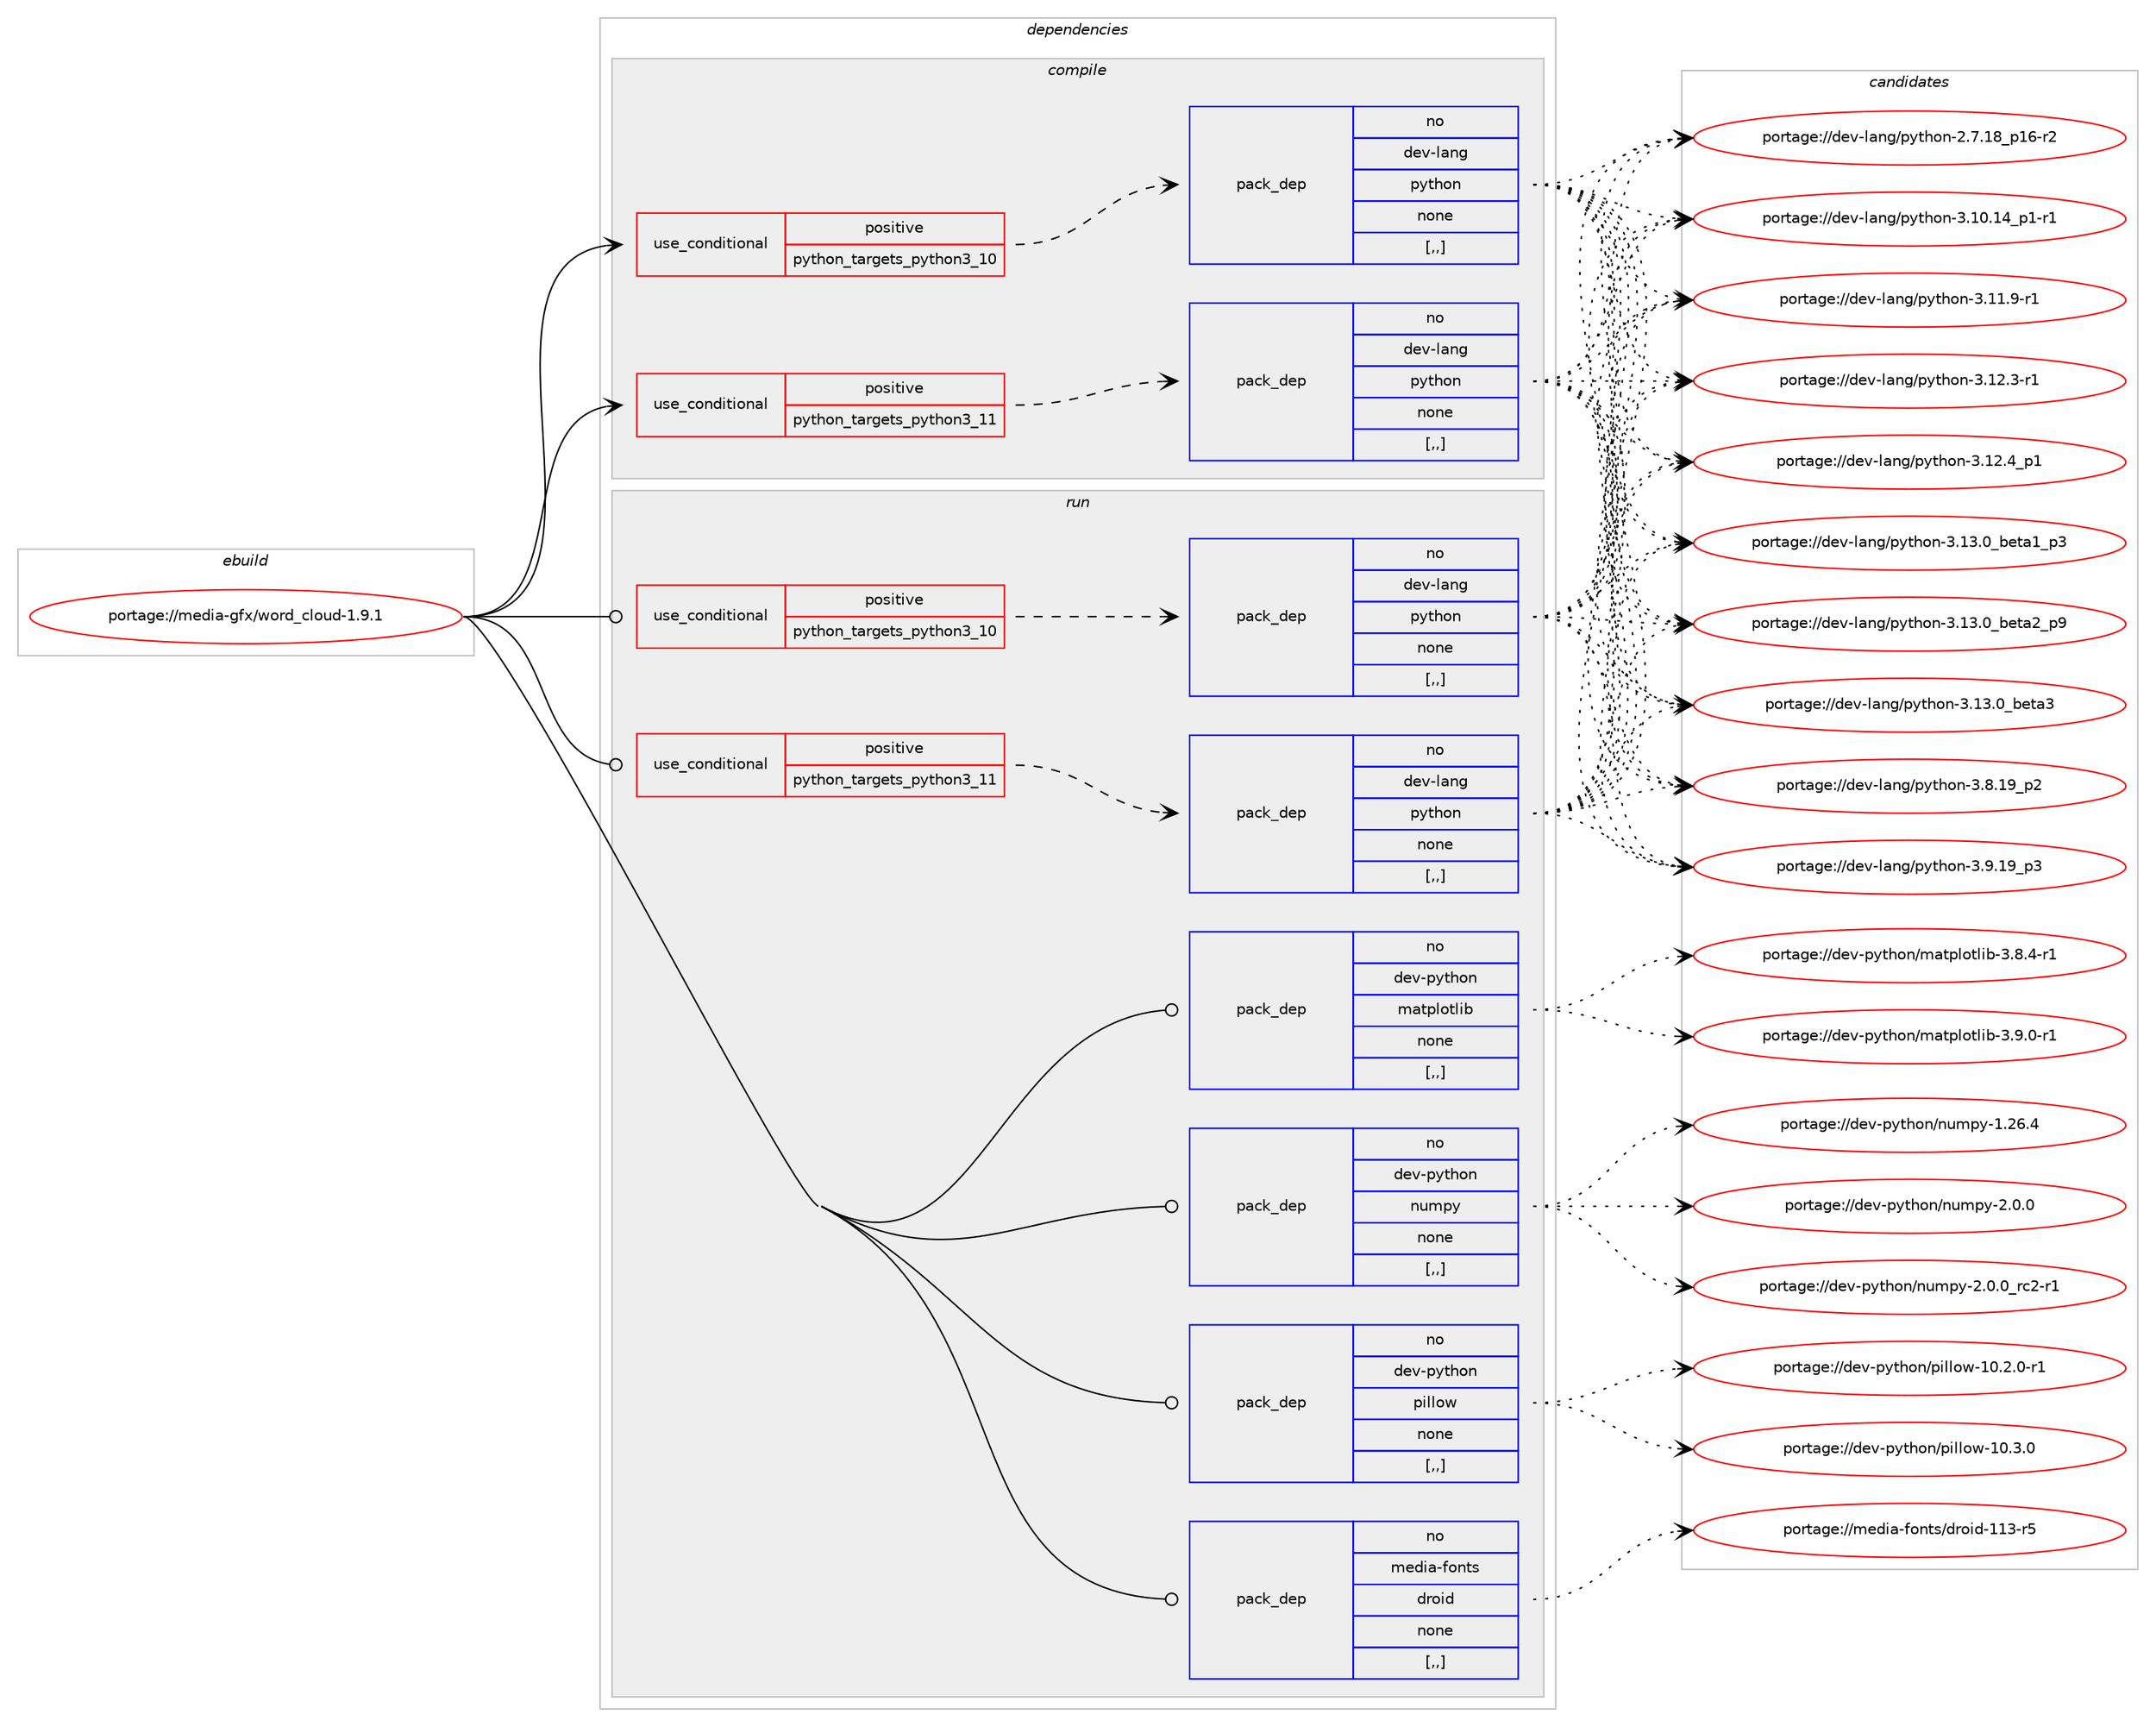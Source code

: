 digraph prolog {

# *************
# Graph options
# *************

newrank=true;
concentrate=true;
compound=true;
graph [rankdir=LR,fontname=Helvetica,fontsize=10,ranksep=1.5];#, ranksep=2.5, nodesep=0.2];
edge  [arrowhead=vee];
node  [fontname=Helvetica,fontsize=10];

# **********
# The ebuild
# **********

subgraph cluster_leftcol {
color=gray;
rank=same;
label=<<i>ebuild</i>>;
id [label="portage://media-gfx/word_cloud-1.9.1", color=red, width=4, href="../media-gfx/word_cloud-1.9.1.svg"];
}

# ****************
# The dependencies
# ****************

subgraph cluster_midcol {
color=gray;
label=<<i>dependencies</i>>;
subgraph cluster_compile {
fillcolor="#eeeeee";
style=filled;
label=<<i>compile</i>>;
subgraph cond72458 {
dependency288344 [label=<<TABLE BORDER="0" CELLBORDER="1" CELLSPACING="0" CELLPADDING="4"><TR><TD ROWSPAN="3" CELLPADDING="10">use_conditional</TD></TR><TR><TD>positive</TD></TR><TR><TD>python_targets_python3_10</TD></TR></TABLE>>, shape=none, color=red];
subgraph pack213580 {
dependency288345 [label=<<TABLE BORDER="0" CELLBORDER="1" CELLSPACING="0" CELLPADDING="4" WIDTH="220"><TR><TD ROWSPAN="6" CELLPADDING="30">pack_dep</TD></TR><TR><TD WIDTH="110">no</TD></TR><TR><TD>dev-lang</TD></TR><TR><TD>python</TD></TR><TR><TD>none</TD></TR><TR><TD>[,,]</TD></TR></TABLE>>, shape=none, color=blue];
}
dependency288344:e -> dependency288345:w [weight=20,style="dashed",arrowhead="vee"];
}
id:e -> dependency288344:w [weight=20,style="solid",arrowhead="vee"];
subgraph cond72459 {
dependency288346 [label=<<TABLE BORDER="0" CELLBORDER="1" CELLSPACING="0" CELLPADDING="4"><TR><TD ROWSPAN="3" CELLPADDING="10">use_conditional</TD></TR><TR><TD>positive</TD></TR><TR><TD>python_targets_python3_11</TD></TR></TABLE>>, shape=none, color=red];
subgraph pack213581 {
dependency288347 [label=<<TABLE BORDER="0" CELLBORDER="1" CELLSPACING="0" CELLPADDING="4" WIDTH="220"><TR><TD ROWSPAN="6" CELLPADDING="30">pack_dep</TD></TR><TR><TD WIDTH="110">no</TD></TR><TR><TD>dev-lang</TD></TR><TR><TD>python</TD></TR><TR><TD>none</TD></TR><TR><TD>[,,]</TD></TR></TABLE>>, shape=none, color=blue];
}
dependency288346:e -> dependency288347:w [weight=20,style="dashed",arrowhead="vee"];
}
id:e -> dependency288346:w [weight=20,style="solid",arrowhead="vee"];
}
subgraph cluster_compileandrun {
fillcolor="#eeeeee";
style=filled;
label=<<i>compile and run</i>>;
}
subgraph cluster_run {
fillcolor="#eeeeee";
style=filled;
label=<<i>run</i>>;
subgraph cond72460 {
dependency288348 [label=<<TABLE BORDER="0" CELLBORDER="1" CELLSPACING="0" CELLPADDING="4"><TR><TD ROWSPAN="3" CELLPADDING="10">use_conditional</TD></TR><TR><TD>positive</TD></TR><TR><TD>python_targets_python3_10</TD></TR></TABLE>>, shape=none, color=red];
subgraph pack213582 {
dependency288349 [label=<<TABLE BORDER="0" CELLBORDER="1" CELLSPACING="0" CELLPADDING="4" WIDTH="220"><TR><TD ROWSPAN="6" CELLPADDING="30">pack_dep</TD></TR><TR><TD WIDTH="110">no</TD></TR><TR><TD>dev-lang</TD></TR><TR><TD>python</TD></TR><TR><TD>none</TD></TR><TR><TD>[,,]</TD></TR></TABLE>>, shape=none, color=blue];
}
dependency288348:e -> dependency288349:w [weight=20,style="dashed",arrowhead="vee"];
}
id:e -> dependency288348:w [weight=20,style="solid",arrowhead="odot"];
subgraph cond72461 {
dependency288350 [label=<<TABLE BORDER="0" CELLBORDER="1" CELLSPACING="0" CELLPADDING="4"><TR><TD ROWSPAN="3" CELLPADDING="10">use_conditional</TD></TR><TR><TD>positive</TD></TR><TR><TD>python_targets_python3_11</TD></TR></TABLE>>, shape=none, color=red];
subgraph pack213583 {
dependency288351 [label=<<TABLE BORDER="0" CELLBORDER="1" CELLSPACING="0" CELLPADDING="4" WIDTH="220"><TR><TD ROWSPAN="6" CELLPADDING="30">pack_dep</TD></TR><TR><TD WIDTH="110">no</TD></TR><TR><TD>dev-lang</TD></TR><TR><TD>python</TD></TR><TR><TD>none</TD></TR><TR><TD>[,,]</TD></TR></TABLE>>, shape=none, color=blue];
}
dependency288350:e -> dependency288351:w [weight=20,style="dashed",arrowhead="vee"];
}
id:e -> dependency288350:w [weight=20,style="solid",arrowhead="odot"];
subgraph pack213584 {
dependency288352 [label=<<TABLE BORDER="0" CELLBORDER="1" CELLSPACING="0" CELLPADDING="4" WIDTH="220"><TR><TD ROWSPAN="6" CELLPADDING="30">pack_dep</TD></TR><TR><TD WIDTH="110">no</TD></TR><TR><TD>dev-python</TD></TR><TR><TD>matplotlib</TD></TR><TR><TD>none</TD></TR><TR><TD>[,,]</TD></TR></TABLE>>, shape=none, color=blue];
}
id:e -> dependency288352:w [weight=20,style="solid",arrowhead="odot"];
subgraph pack213585 {
dependency288353 [label=<<TABLE BORDER="0" CELLBORDER="1" CELLSPACING="0" CELLPADDING="4" WIDTH="220"><TR><TD ROWSPAN="6" CELLPADDING="30">pack_dep</TD></TR><TR><TD WIDTH="110">no</TD></TR><TR><TD>dev-python</TD></TR><TR><TD>numpy</TD></TR><TR><TD>none</TD></TR><TR><TD>[,,]</TD></TR></TABLE>>, shape=none, color=blue];
}
id:e -> dependency288353:w [weight=20,style="solid",arrowhead="odot"];
subgraph pack213586 {
dependency288354 [label=<<TABLE BORDER="0" CELLBORDER="1" CELLSPACING="0" CELLPADDING="4" WIDTH="220"><TR><TD ROWSPAN="6" CELLPADDING="30">pack_dep</TD></TR><TR><TD WIDTH="110">no</TD></TR><TR><TD>dev-python</TD></TR><TR><TD>pillow</TD></TR><TR><TD>none</TD></TR><TR><TD>[,,]</TD></TR></TABLE>>, shape=none, color=blue];
}
id:e -> dependency288354:w [weight=20,style="solid",arrowhead="odot"];
subgraph pack213587 {
dependency288355 [label=<<TABLE BORDER="0" CELLBORDER="1" CELLSPACING="0" CELLPADDING="4" WIDTH="220"><TR><TD ROWSPAN="6" CELLPADDING="30">pack_dep</TD></TR><TR><TD WIDTH="110">no</TD></TR><TR><TD>media-fonts</TD></TR><TR><TD>droid</TD></TR><TR><TD>none</TD></TR><TR><TD>[,,]</TD></TR></TABLE>>, shape=none, color=blue];
}
id:e -> dependency288355:w [weight=20,style="solid",arrowhead="odot"];
}
}

# **************
# The candidates
# **************

subgraph cluster_choices {
rank=same;
color=gray;
label=<<i>candidates</i>>;

subgraph choice213580 {
color=black;
nodesep=1;
choice100101118451089711010347112121116104111110455046554649569511249544511450 [label="portage://dev-lang/python-2.7.18_p16-r2", color=red, width=4,href="../dev-lang/python-2.7.18_p16-r2.svg"];
choice100101118451089711010347112121116104111110455146494846495295112494511449 [label="portage://dev-lang/python-3.10.14_p1-r1", color=red, width=4,href="../dev-lang/python-3.10.14_p1-r1.svg"];
choice100101118451089711010347112121116104111110455146494946574511449 [label="portage://dev-lang/python-3.11.9-r1", color=red, width=4,href="../dev-lang/python-3.11.9-r1.svg"];
choice100101118451089711010347112121116104111110455146495046514511449 [label="portage://dev-lang/python-3.12.3-r1", color=red, width=4,href="../dev-lang/python-3.12.3-r1.svg"];
choice100101118451089711010347112121116104111110455146495046529511249 [label="portage://dev-lang/python-3.12.4_p1", color=red, width=4,href="../dev-lang/python-3.12.4_p1.svg"];
choice10010111845108971101034711212111610411111045514649514648959810111697499511251 [label="portage://dev-lang/python-3.13.0_beta1_p3", color=red, width=4,href="../dev-lang/python-3.13.0_beta1_p3.svg"];
choice10010111845108971101034711212111610411111045514649514648959810111697509511257 [label="portage://dev-lang/python-3.13.0_beta2_p9", color=red, width=4,href="../dev-lang/python-3.13.0_beta2_p9.svg"];
choice1001011184510897110103471121211161041111104551464951464895981011169751 [label="portage://dev-lang/python-3.13.0_beta3", color=red, width=4,href="../dev-lang/python-3.13.0_beta3.svg"];
choice100101118451089711010347112121116104111110455146564649579511250 [label="portage://dev-lang/python-3.8.19_p2", color=red, width=4,href="../dev-lang/python-3.8.19_p2.svg"];
choice100101118451089711010347112121116104111110455146574649579511251 [label="portage://dev-lang/python-3.9.19_p3", color=red, width=4,href="../dev-lang/python-3.9.19_p3.svg"];
dependency288345:e -> choice100101118451089711010347112121116104111110455046554649569511249544511450:w [style=dotted,weight="100"];
dependency288345:e -> choice100101118451089711010347112121116104111110455146494846495295112494511449:w [style=dotted,weight="100"];
dependency288345:e -> choice100101118451089711010347112121116104111110455146494946574511449:w [style=dotted,weight="100"];
dependency288345:e -> choice100101118451089711010347112121116104111110455146495046514511449:w [style=dotted,weight="100"];
dependency288345:e -> choice100101118451089711010347112121116104111110455146495046529511249:w [style=dotted,weight="100"];
dependency288345:e -> choice10010111845108971101034711212111610411111045514649514648959810111697499511251:w [style=dotted,weight="100"];
dependency288345:e -> choice10010111845108971101034711212111610411111045514649514648959810111697509511257:w [style=dotted,weight="100"];
dependency288345:e -> choice1001011184510897110103471121211161041111104551464951464895981011169751:w [style=dotted,weight="100"];
dependency288345:e -> choice100101118451089711010347112121116104111110455146564649579511250:w [style=dotted,weight="100"];
dependency288345:e -> choice100101118451089711010347112121116104111110455146574649579511251:w [style=dotted,weight="100"];
}
subgraph choice213581 {
color=black;
nodesep=1;
choice100101118451089711010347112121116104111110455046554649569511249544511450 [label="portage://dev-lang/python-2.7.18_p16-r2", color=red, width=4,href="../dev-lang/python-2.7.18_p16-r2.svg"];
choice100101118451089711010347112121116104111110455146494846495295112494511449 [label="portage://dev-lang/python-3.10.14_p1-r1", color=red, width=4,href="../dev-lang/python-3.10.14_p1-r1.svg"];
choice100101118451089711010347112121116104111110455146494946574511449 [label="portage://dev-lang/python-3.11.9-r1", color=red, width=4,href="../dev-lang/python-3.11.9-r1.svg"];
choice100101118451089711010347112121116104111110455146495046514511449 [label="portage://dev-lang/python-3.12.3-r1", color=red, width=4,href="../dev-lang/python-3.12.3-r1.svg"];
choice100101118451089711010347112121116104111110455146495046529511249 [label="portage://dev-lang/python-3.12.4_p1", color=red, width=4,href="../dev-lang/python-3.12.4_p1.svg"];
choice10010111845108971101034711212111610411111045514649514648959810111697499511251 [label="portage://dev-lang/python-3.13.0_beta1_p3", color=red, width=4,href="../dev-lang/python-3.13.0_beta1_p3.svg"];
choice10010111845108971101034711212111610411111045514649514648959810111697509511257 [label="portage://dev-lang/python-3.13.0_beta2_p9", color=red, width=4,href="../dev-lang/python-3.13.0_beta2_p9.svg"];
choice1001011184510897110103471121211161041111104551464951464895981011169751 [label="portage://dev-lang/python-3.13.0_beta3", color=red, width=4,href="../dev-lang/python-3.13.0_beta3.svg"];
choice100101118451089711010347112121116104111110455146564649579511250 [label="portage://dev-lang/python-3.8.19_p2", color=red, width=4,href="../dev-lang/python-3.8.19_p2.svg"];
choice100101118451089711010347112121116104111110455146574649579511251 [label="portage://dev-lang/python-3.9.19_p3", color=red, width=4,href="../dev-lang/python-3.9.19_p3.svg"];
dependency288347:e -> choice100101118451089711010347112121116104111110455046554649569511249544511450:w [style=dotted,weight="100"];
dependency288347:e -> choice100101118451089711010347112121116104111110455146494846495295112494511449:w [style=dotted,weight="100"];
dependency288347:e -> choice100101118451089711010347112121116104111110455146494946574511449:w [style=dotted,weight="100"];
dependency288347:e -> choice100101118451089711010347112121116104111110455146495046514511449:w [style=dotted,weight="100"];
dependency288347:e -> choice100101118451089711010347112121116104111110455146495046529511249:w [style=dotted,weight="100"];
dependency288347:e -> choice10010111845108971101034711212111610411111045514649514648959810111697499511251:w [style=dotted,weight="100"];
dependency288347:e -> choice10010111845108971101034711212111610411111045514649514648959810111697509511257:w [style=dotted,weight="100"];
dependency288347:e -> choice1001011184510897110103471121211161041111104551464951464895981011169751:w [style=dotted,weight="100"];
dependency288347:e -> choice100101118451089711010347112121116104111110455146564649579511250:w [style=dotted,weight="100"];
dependency288347:e -> choice100101118451089711010347112121116104111110455146574649579511251:w [style=dotted,weight="100"];
}
subgraph choice213582 {
color=black;
nodesep=1;
choice100101118451089711010347112121116104111110455046554649569511249544511450 [label="portage://dev-lang/python-2.7.18_p16-r2", color=red, width=4,href="../dev-lang/python-2.7.18_p16-r2.svg"];
choice100101118451089711010347112121116104111110455146494846495295112494511449 [label="portage://dev-lang/python-3.10.14_p1-r1", color=red, width=4,href="../dev-lang/python-3.10.14_p1-r1.svg"];
choice100101118451089711010347112121116104111110455146494946574511449 [label="portage://dev-lang/python-3.11.9-r1", color=red, width=4,href="../dev-lang/python-3.11.9-r1.svg"];
choice100101118451089711010347112121116104111110455146495046514511449 [label="portage://dev-lang/python-3.12.3-r1", color=red, width=4,href="../dev-lang/python-3.12.3-r1.svg"];
choice100101118451089711010347112121116104111110455146495046529511249 [label="portage://dev-lang/python-3.12.4_p1", color=red, width=4,href="../dev-lang/python-3.12.4_p1.svg"];
choice10010111845108971101034711212111610411111045514649514648959810111697499511251 [label="portage://dev-lang/python-3.13.0_beta1_p3", color=red, width=4,href="../dev-lang/python-3.13.0_beta1_p3.svg"];
choice10010111845108971101034711212111610411111045514649514648959810111697509511257 [label="portage://dev-lang/python-3.13.0_beta2_p9", color=red, width=4,href="../dev-lang/python-3.13.0_beta2_p9.svg"];
choice1001011184510897110103471121211161041111104551464951464895981011169751 [label="portage://dev-lang/python-3.13.0_beta3", color=red, width=4,href="../dev-lang/python-3.13.0_beta3.svg"];
choice100101118451089711010347112121116104111110455146564649579511250 [label="portage://dev-lang/python-3.8.19_p2", color=red, width=4,href="../dev-lang/python-3.8.19_p2.svg"];
choice100101118451089711010347112121116104111110455146574649579511251 [label="portage://dev-lang/python-3.9.19_p3", color=red, width=4,href="../dev-lang/python-3.9.19_p3.svg"];
dependency288349:e -> choice100101118451089711010347112121116104111110455046554649569511249544511450:w [style=dotted,weight="100"];
dependency288349:e -> choice100101118451089711010347112121116104111110455146494846495295112494511449:w [style=dotted,weight="100"];
dependency288349:e -> choice100101118451089711010347112121116104111110455146494946574511449:w [style=dotted,weight="100"];
dependency288349:e -> choice100101118451089711010347112121116104111110455146495046514511449:w [style=dotted,weight="100"];
dependency288349:e -> choice100101118451089711010347112121116104111110455146495046529511249:w [style=dotted,weight="100"];
dependency288349:e -> choice10010111845108971101034711212111610411111045514649514648959810111697499511251:w [style=dotted,weight="100"];
dependency288349:e -> choice10010111845108971101034711212111610411111045514649514648959810111697509511257:w [style=dotted,weight="100"];
dependency288349:e -> choice1001011184510897110103471121211161041111104551464951464895981011169751:w [style=dotted,weight="100"];
dependency288349:e -> choice100101118451089711010347112121116104111110455146564649579511250:w [style=dotted,weight="100"];
dependency288349:e -> choice100101118451089711010347112121116104111110455146574649579511251:w [style=dotted,weight="100"];
}
subgraph choice213583 {
color=black;
nodesep=1;
choice100101118451089711010347112121116104111110455046554649569511249544511450 [label="portage://dev-lang/python-2.7.18_p16-r2", color=red, width=4,href="../dev-lang/python-2.7.18_p16-r2.svg"];
choice100101118451089711010347112121116104111110455146494846495295112494511449 [label="portage://dev-lang/python-3.10.14_p1-r1", color=red, width=4,href="../dev-lang/python-3.10.14_p1-r1.svg"];
choice100101118451089711010347112121116104111110455146494946574511449 [label="portage://dev-lang/python-3.11.9-r1", color=red, width=4,href="../dev-lang/python-3.11.9-r1.svg"];
choice100101118451089711010347112121116104111110455146495046514511449 [label="portage://dev-lang/python-3.12.3-r1", color=red, width=4,href="../dev-lang/python-3.12.3-r1.svg"];
choice100101118451089711010347112121116104111110455146495046529511249 [label="portage://dev-lang/python-3.12.4_p1", color=red, width=4,href="../dev-lang/python-3.12.4_p1.svg"];
choice10010111845108971101034711212111610411111045514649514648959810111697499511251 [label="portage://dev-lang/python-3.13.0_beta1_p3", color=red, width=4,href="../dev-lang/python-3.13.0_beta1_p3.svg"];
choice10010111845108971101034711212111610411111045514649514648959810111697509511257 [label="portage://dev-lang/python-3.13.0_beta2_p9", color=red, width=4,href="../dev-lang/python-3.13.0_beta2_p9.svg"];
choice1001011184510897110103471121211161041111104551464951464895981011169751 [label="portage://dev-lang/python-3.13.0_beta3", color=red, width=4,href="../dev-lang/python-3.13.0_beta3.svg"];
choice100101118451089711010347112121116104111110455146564649579511250 [label="portage://dev-lang/python-3.8.19_p2", color=red, width=4,href="../dev-lang/python-3.8.19_p2.svg"];
choice100101118451089711010347112121116104111110455146574649579511251 [label="portage://dev-lang/python-3.9.19_p3", color=red, width=4,href="../dev-lang/python-3.9.19_p3.svg"];
dependency288351:e -> choice100101118451089711010347112121116104111110455046554649569511249544511450:w [style=dotted,weight="100"];
dependency288351:e -> choice100101118451089711010347112121116104111110455146494846495295112494511449:w [style=dotted,weight="100"];
dependency288351:e -> choice100101118451089711010347112121116104111110455146494946574511449:w [style=dotted,weight="100"];
dependency288351:e -> choice100101118451089711010347112121116104111110455146495046514511449:w [style=dotted,weight="100"];
dependency288351:e -> choice100101118451089711010347112121116104111110455146495046529511249:w [style=dotted,weight="100"];
dependency288351:e -> choice10010111845108971101034711212111610411111045514649514648959810111697499511251:w [style=dotted,weight="100"];
dependency288351:e -> choice10010111845108971101034711212111610411111045514649514648959810111697509511257:w [style=dotted,weight="100"];
dependency288351:e -> choice1001011184510897110103471121211161041111104551464951464895981011169751:w [style=dotted,weight="100"];
dependency288351:e -> choice100101118451089711010347112121116104111110455146564649579511250:w [style=dotted,weight="100"];
dependency288351:e -> choice100101118451089711010347112121116104111110455146574649579511251:w [style=dotted,weight="100"];
}
subgraph choice213584 {
color=black;
nodesep=1;
choice100101118451121211161041111104710997116112108111116108105984551465646524511449 [label="portage://dev-python/matplotlib-3.8.4-r1", color=red, width=4,href="../dev-python/matplotlib-3.8.4-r1.svg"];
choice100101118451121211161041111104710997116112108111116108105984551465746484511449 [label="portage://dev-python/matplotlib-3.9.0-r1", color=red, width=4,href="../dev-python/matplotlib-3.9.0-r1.svg"];
dependency288352:e -> choice100101118451121211161041111104710997116112108111116108105984551465646524511449:w [style=dotted,weight="100"];
dependency288352:e -> choice100101118451121211161041111104710997116112108111116108105984551465746484511449:w [style=dotted,weight="100"];
}
subgraph choice213585 {
color=black;
nodesep=1;
choice100101118451121211161041111104711011710911212145494650544652 [label="portage://dev-python/numpy-1.26.4", color=red, width=4,href="../dev-python/numpy-1.26.4.svg"];
choice1001011184511212111610411111047110117109112121455046484648 [label="portage://dev-python/numpy-2.0.0", color=red, width=4,href="../dev-python/numpy-2.0.0.svg"];
choice10010111845112121116104111110471101171091121214550464846489511499504511449 [label="portage://dev-python/numpy-2.0.0_rc2-r1", color=red, width=4,href="../dev-python/numpy-2.0.0_rc2-r1.svg"];
dependency288353:e -> choice100101118451121211161041111104711011710911212145494650544652:w [style=dotted,weight="100"];
dependency288353:e -> choice1001011184511212111610411111047110117109112121455046484648:w [style=dotted,weight="100"];
dependency288353:e -> choice10010111845112121116104111110471101171091121214550464846489511499504511449:w [style=dotted,weight="100"];
}
subgraph choice213586 {
color=black;
nodesep=1;
choice1001011184511212111610411111047112105108108111119454948465046484511449 [label="portage://dev-python/pillow-10.2.0-r1", color=red, width=4,href="../dev-python/pillow-10.2.0-r1.svg"];
choice100101118451121211161041111104711210510810811111945494846514648 [label="portage://dev-python/pillow-10.3.0", color=red, width=4,href="../dev-python/pillow-10.3.0.svg"];
dependency288354:e -> choice1001011184511212111610411111047112105108108111119454948465046484511449:w [style=dotted,weight="100"];
dependency288354:e -> choice100101118451121211161041111104711210510810811111945494846514648:w [style=dotted,weight="100"];
}
subgraph choice213587 {
color=black;
nodesep=1;
choice109101100105974510211111011611547100114111105100454949514511453 [label="portage://media-fonts/droid-113-r5", color=red, width=4,href="../media-fonts/droid-113-r5.svg"];
dependency288355:e -> choice109101100105974510211111011611547100114111105100454949514511453:w [style=dotted,weight="100"];
}
}

}
